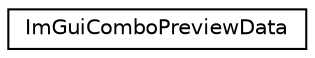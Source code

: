 digraph "Graphical Class Hierarchy"
{
 // LATEX_PDF_SIZE
  edge [fontname="Helvetica",fontsize="10",labelfontname="Helvetica",labelfontsize="10"];
  node [fontname="Helvetica",fontsize="10",shape=record];
  rankdir="LR";
  Node0 [label="ImGuiComboPreviewData",height=0.2,width=0.4,color="black", fillcolor="white", style="filled",URL="$struct_im_gui_combo_preview_data.html",tooltip=" "];
}
